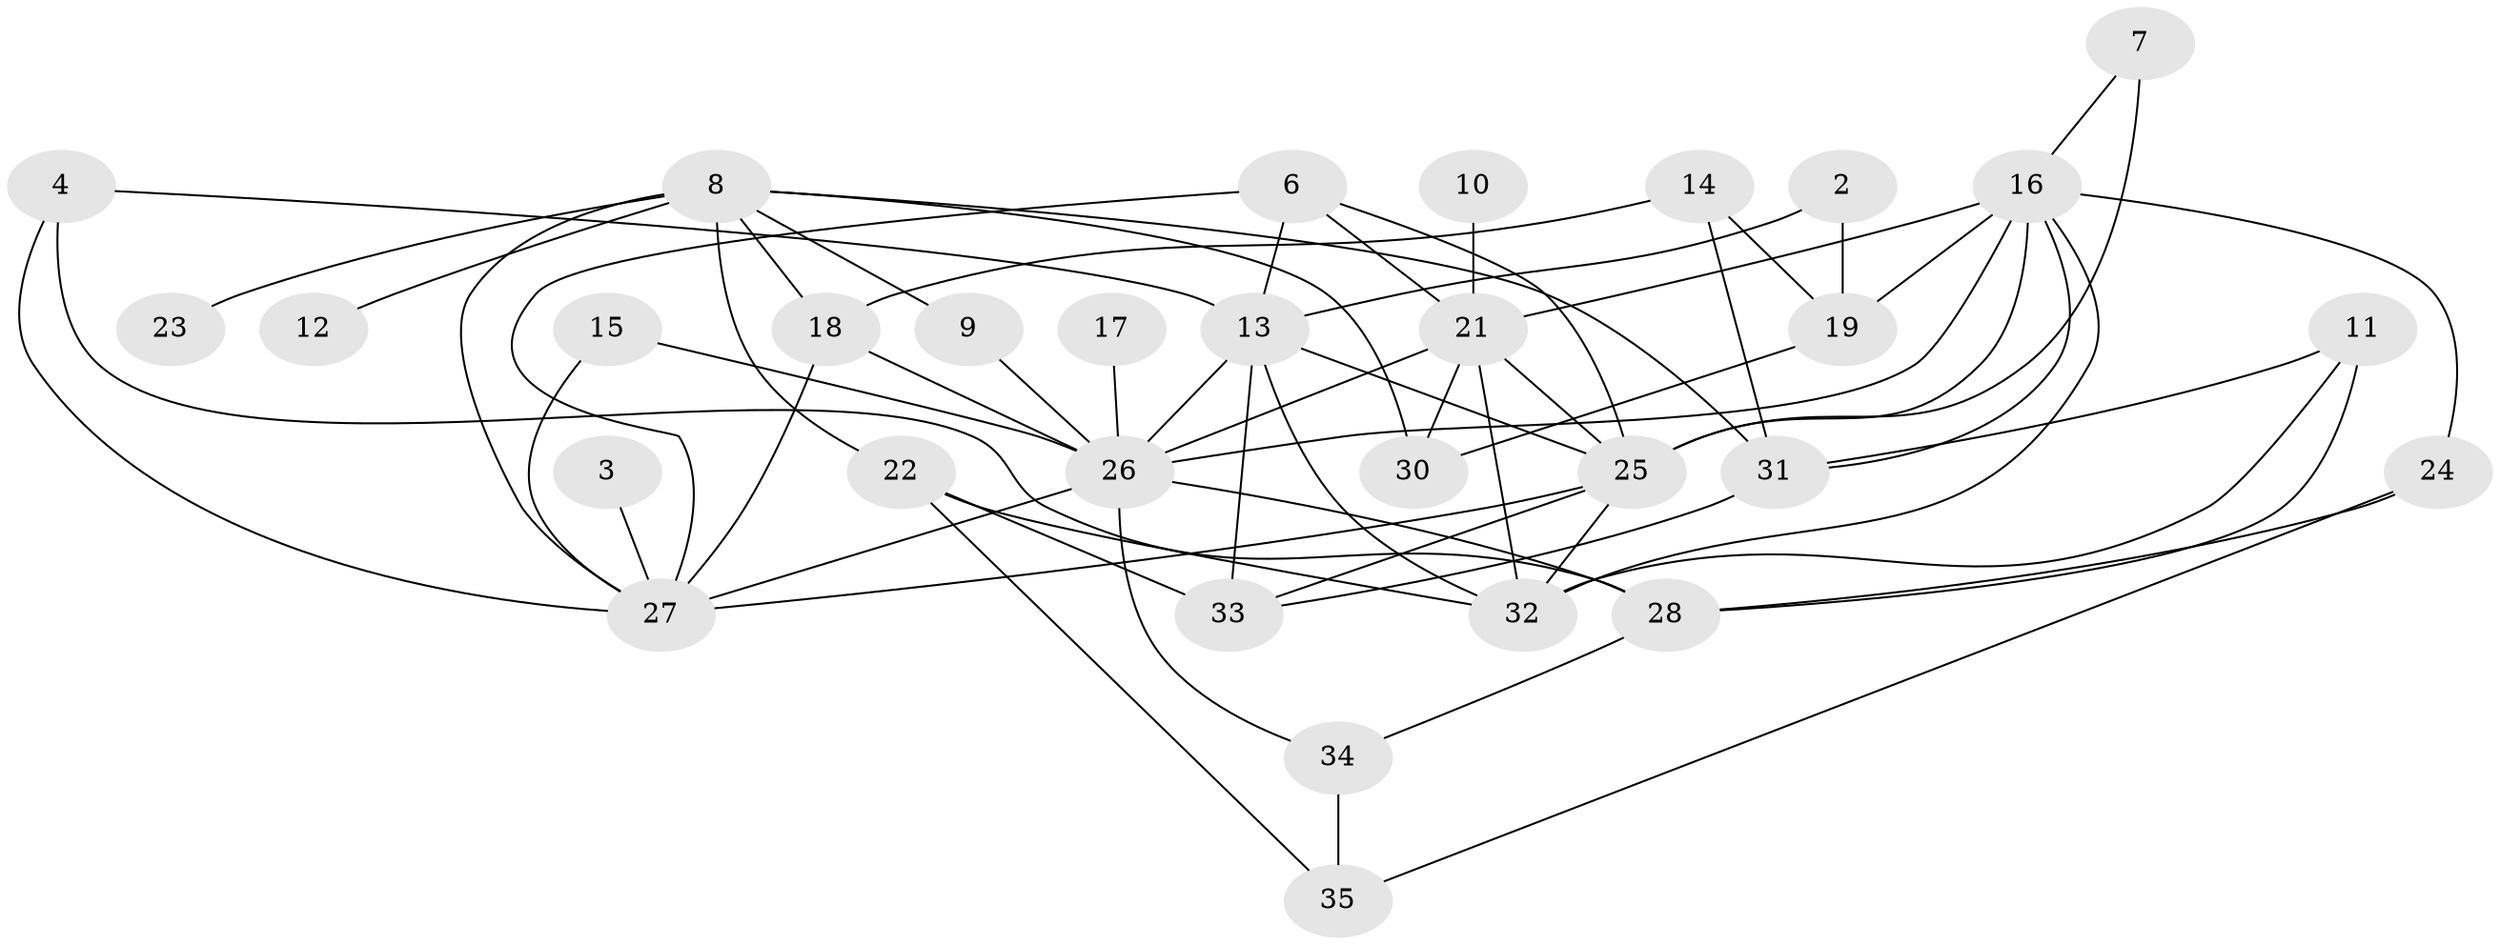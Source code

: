 // original degree distribution, {2: 0.2753623188405797, 4: 0.17391304347826086, 0: 0.043478260869565216, 5: 0.10144927536231885, 1: 0.11594202898550725, 6: 0.057971014492753624, 3: 0.2028985507246377, 7: 0.014492753623188406, 8: 0.014492753623188406}
// Generated by graph-tools (version 1.1) at 2025/25/03/09/25 03:25:22]
// undirected, 31 vertices, 63 edges
graph export_dot {
graph [start="1"]
  node [color=gray90,style=filled];
  2;
  3;
  4;
  6;
  7;
  8;
  9;
  10;
  11;
  12;
  13;
  14;
  15;
  16;
  17;
  18;
  19;
  21;
  22;
  23;
  24;
  25;
  26;
  27;
  28;
  30;
  31;
  32;
  33;
  34;
  35;
  2 -- 13 [weight=1.0];
  2 -- 19 [weight=1.0];
  3 -- 27 [weight=1.0];
  4 -- 13 [weight=1.0];
  4 -- 27 [weight=1.0];
  4 -- 28 [weight=1.0];
  6 -- 13 [weight=1.0];
  6 -- 21 [weight=1.0];
  6 -- 25 [weight=1.0];
  6 -- 27 [weight=1.0];
  7 -- 16 [weight=1.0];
  7 -- 25 [weight=1.0];
  8 -- 9 [weight=1.0];
  8 -- 12 [weight=1.0];
  8 -- 18 [weight=1.0];
  8 -- 22 [weight=1.0];
  8 -- 23 [weight=1.0];
  8 -- 27 [weight=2.0];
  8 -- 30 [weight=1.0];
  8 -- 31 [weight=1.0];
  9 -- 26 [weight=1.0];
  10 -- 21 [weight=1.0];
  11 -- 28 [weight=1.0];
  11 -- 31 [weight=1.0];
  11 -- 32 [weight=2.0];
  13 -- 25 [weight=1.0];
  13 -- 26 [weight=1.0];
  13 -- 32 [weight=1.0];
  13 -- 33 [weight=1.0];
  14 -- 18 [weight=1.0];
  14 -- 19 [weight=1.0];
  14 -- 31 [weight=1.0];
  15 -- 26 [weight=1.0];
  15 -- 27 [weight=1.0];
  16 -- 19 [weight=1.0];
  16 -- 21 [weight=1.0];
  16 -- 24 [weight=1.0];
  16 -- 25 [weight=2.0];
  16 -- 26 [weight=2.0];
  16 -- 31 [weight=1.0];
  16 -- 32 [weight=1.0];
  17 -- 26 [weight=1.0];
  18 -- 26 [weight=1.0];
  18 -- 27 [weight=1.0];
  19 -- 30 [weight=1.0];
  21 -- 25 [weight=1.0];
  21 -- 26 [weight=1.0];
  21 -- 30 [weight=1.0];
  21 -- 32 [weight=1.0];
  22 -- 32 [weight=1.0];
  22 -- 33 [weight=2.0];
  22 -- 35 [weight=1.0];
  24 -- 28 [weight=1.0];
  24 -- 35 [weight=1.0];
  25 -- 27 [weight=1.0];
  25 -- 32 [weight=1.0];
  25 -- 33 [weight=1.0];
  26 -- 27 [weight=2.0];
  26 -- 28 [weight=2.0];
  26 -- 34 [weight=1.0];
  28 -- 34 [weight=1.0];
  31 -- 33 [weight=1.0];
  34 -- 35 [weight=1.0];
}
